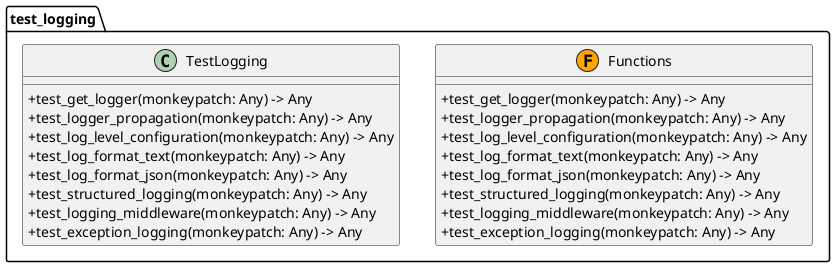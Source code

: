 @startuml
skinparam classAttributeIconSize 0

package "test_logging" {
  class Functions <<(F,orange)>> {
    + test_get_logger(monkeypatch: Any) -> Any
    + test_logger_propagation(monkeypatch: Any) -> Any
    + test_log_level_configuration(monkeypatch: Any) -> Any
    + test_log_format_text(monkeypatch: Any) -> Any
    + test_log_format_json(monkeypatch: Any) -> Any
    + test_structured_logging(monkeypatch: Any) -> Any
    + test_logging_middleware(monkeypatch: Any) -> Any
    + test_exception_logging(monkeypatch: Any) -> Any
  }
  class TestLogging {
    +test_get_logger(monkeypatch: Any) -> Any
    +test_logger_propagation(monkeypatch: Any) -> Any
    +test_log_level_configuration(monkeypatch: Any) -> Any
    +test_log_format_text(monkeypatch: Any) -> Any
    +test_log_format_json(monkeypatch: Any) -> Any
    +test_structured_logging(monkeypatch: Any) -> Any
    +test_logging_middleware(monkeypatch: Any) -> Any
    +test_exception_logging(monkeypatch: Any) -> Any
  }
}

' Relationships
@enduml